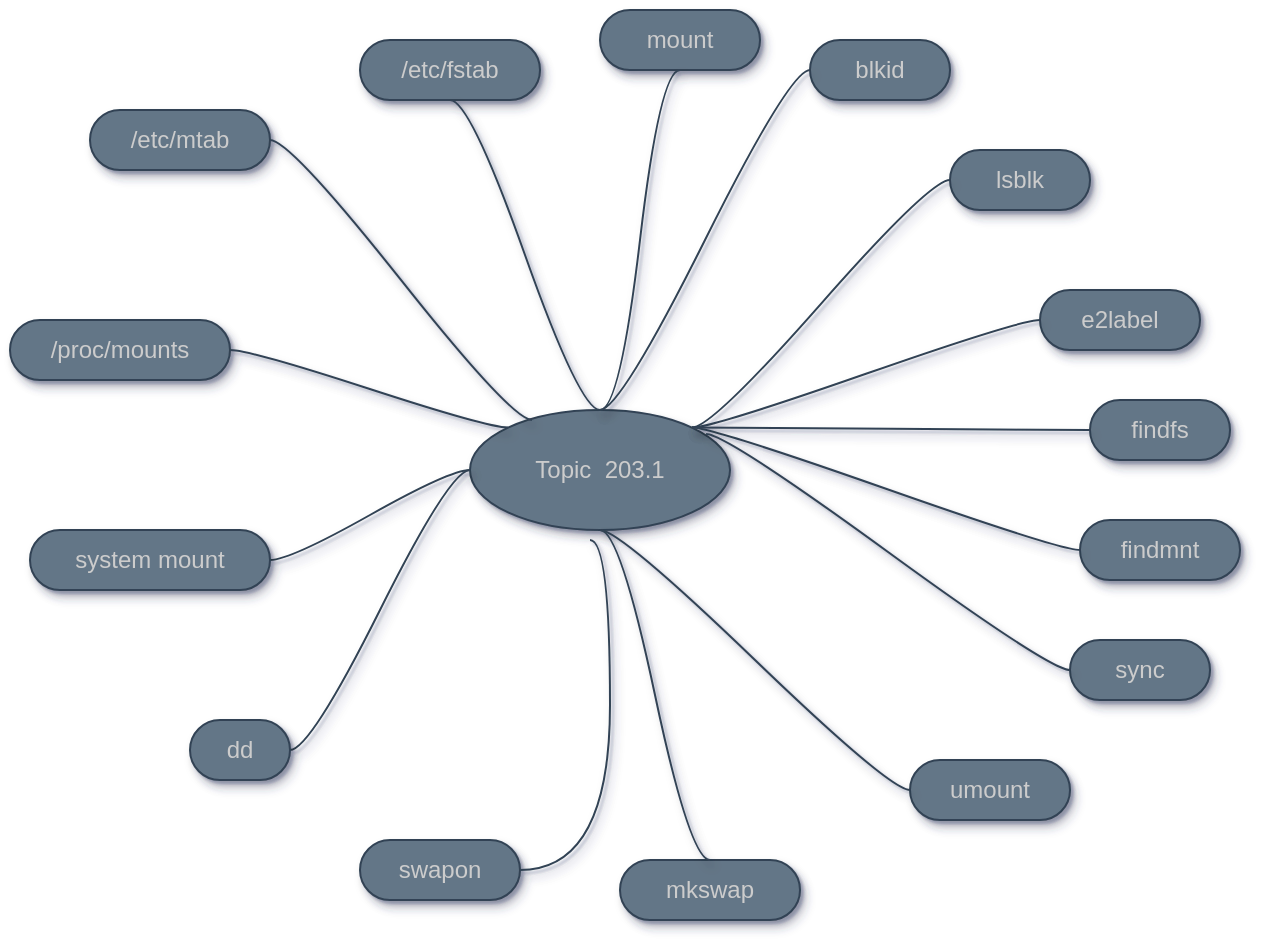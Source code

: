 <mxfile>
    <diagram id="bvMxqJy8REenpndCrTQX" name="Page-1">
        <mxGraphModel dx="1134" dy="1702" grid="1" gridSize="10" guides="1" tooltips="1" connect="1" arrows="1" fold="1" page="1" pageScale="1" pageWidth="850" pageHeight="1100" background="none" math="0" shadow="1">
            <root>
                <mxCell id="0"/>
                <mxCell id="1" parent="0"/>
                <mxCell id="8" value="Topic&amp;nbsp; 203.1" style="ellipse;whiteSpace=wrap;html=1;align=center;treeFolding=1;treeMoving=1;newEdgeStyle={&quot;edgeStyle&quot;:&quot;entityRelationEdgeStyle&quot;,&quot;startArrow&quot;:&quot;none&quot;,&quot;endArrow&quot;:&quot;none&quot;,&quot;segment&quot;:10,&quot;curved&quot;:1};fillColor=#647687;fontColor=#CCCCCC;strokeColor=#314354;shadow=1;sketch=0;" parent="1" vertex="1">
                    <mxGeometry x="420" y="-415" width="130" height="60" as="geometry"/>
                </mxCell>
                <mxCell id="66" value="" style="edgeStyle=entityRelationEdgeStyle;startArrow=none;endArrow=none;segment=10;curved=1;exitX=0;exitY=0.5;exitDx=0;exitDy=0;entryX=1;entryY=0.5;entryDx=0;entryDy=0;fillColor=#647687;strokeColor=#314354;shadow=1;fontColor=#CCCCCC;sketch=0;" parent="1" source="8" target="14" edge="1">
                    <mxGeometry relative="1" as="geometry">
                        <mxPoint x="251.2" y="129.5" as="sourcePoint"/>
                        <mxPoint x="120" y="-40" as="targetPoint"/>
                    </mxGeometry>
                </mxCell>
                <mxCell id="27" value="" style="edgeStyle=entityRelationEdgeStyle;startArrow=none;endArrow=none;segment=10;curved=1;entryX=1;entryY=0.5;entryDx=0;entryDy=0;exitX=0;exitY=0.5;exitDx=0;exitDy=0;fillColor=#647687;strokeColor=#314354;shadow=1;fontColor=#CCCCCC;sketch=0;" parent="1" source="8" target="16" edge="1">
                    <mxGeometry relative="1" as="geometry">
                        <mxPoint x="160" y="35" as="sourcePoint"/>
                    </mxGeometry>
                </mxCell>
                <mxCell id="14" value="system mount" style="whiteSpace=wrap;html=1;rounded=1;arcSize=50;align=center;verticalAlign=middle;strokeWidth=1;autosize=1;spacing=4;treeFolding=1;treeMoving=1;newEdgeStyle={&quot;edgeStyle&quot;:&quot;entityRelationEdgeStyle&quot;,&quot;startArrow&quot;:&quot;none&quot;,&quot;endArrow&quot;:&quot;none&quot;,&quot;segment&quot;:10,&quot;curved&quot;:1};fillColor=#647687;fontColor=#CCCCCC;strokeColor=#314354;shadow=1;sketch=0;" parent="1" vertex="1">
                    <mxGeometry x="200" y="-355" width="120" height="30" as="geometry"/>
                </mxCell>
                <mxCell id="16" value="dd" style="whiteSpace=wrap;html=1;rounded=1;arcSize=50;align=center;verticalAlign=middle;strokeWidth=1;autosize=1;spacing=4;treeFolding=1;treeMoving=1;newEdgeStyle={&quot;edgeStyle&quot;:&quot;entityRelationEdgeStyle&quot;,&quot;startArrow&quot;:&quot;none&quot;,&quot;endArrow&quot;:&quot;none&quot;,&quot;segment&quot;:10,&quot;curved&quot;:1};fillColor=#647687;fontColor=#CCCCCC;strokeColor=#314354;shadow=1;sketch=0;" parent="1" vertex="1">
                    <mxGeometry x="280" y="-260" width="50" height="30" as="geometry"/>
                </mxCell>
                <mxCell id="9" value="/etc/mtab" style="whiteSpace=wrap;html=1;rounded=1;arcSize=50;align=center;verticalAlign=middle;strokeWidth=1;autosize=1;spacing=4;treeFolding=1;treeMoving=1;newEdgeStyle={&quot;edgeStyle&quot;:&quot;entityRelationEdgeStyle&quot;,&quot;startArrow&quot;:&quot;none&quot;,&quot;endArrow&quot;:&quot;none&quot;,&quot;segment&quot;:10,&quot;curved&quot;:1};fillColor=#647687;fontColor=#CCCCCC;strokeColor=#314354;shadow=1;sketch=0;" parent="1" vertex="1">
                    <mxGeometry x="230" y="-565" width="90" height="30" as="geometry"/>
                </mxCell>
                <mxCell id="4" value="" style="edgeStyle=entityRelationEdgeStyle;startArrow=none;endArrow=none;segment=10;curved=1;exitX=0.238;exitY=0.083;exitDx=0;exitDy=0;fillColor=#647687;strokeColor=#314354;shadow=1;fontColor=#CCCCCC;sketch=0;exitPerimeter=0;" parent="1" source="8" target="9" edge="1">
                    <mxGeometry relative="1" as="geometry"/>
                </mxCell>
                <mxCell id="68" value="/proc/mounts" style="whiteSpace=wrap;html=1;rounded=1;arcSize=50;align=center;verticalAlign=middle;strokeWidth=1;autosize=1;spacing=4;treeFolding=1;treeMoving=1;newEdgeStyle={&quot;edgeStyle&quot;:&quot;entityRelationEdgeStyle&quot;,&quot;startArrow&quot;:&quot;none&quot;,&quot;endArrow&quot;:&quot;none&quot;,&quot;segment&quot;:10,&quot;curved&quot;:1};fillColor=#647687;fontColor=#CCCCCC;strokeColor=#314354;shadow=1;sketch=0;" parent="1" vertex="1">
                    <mxGeometry x="190" y="-460" width="110" height="30" as="geometry"/>
                </mxCell>
                <mxCell id="69" value="" style="edgeStyle=entityRelationEdgeStyle;startArrow=none;endArrow=none;segment=10;curved=1;exitX=0;exitY=0;exitDx=0;exitDy=0;fillColor=#647687;strokeColor=#314354;shadow=1;fontColor=#CCCCCC;sketch=0;" parent="1" source="8" target="68" edge="1">
                    <mxGeometry relative="1" as="geometry">
                        <mxPoint x="360" y="-555" as="sourcePoint"/>
                    </mxGeometry>
                </mxCell>
                <mxCell id="74" value="mount" style="whiteSpace=wrap;html=1;rounded=1;arcSize=50;align=center;verticalAlign=middle;strokeWidth=1;autosize=1;spacing=4;treeFolding=1;treeMoving=1;newEdgeStyle={&quot;edgeStyle&quot;:&quot;entityRelationEdgeStyle&quot;,&quot;startArrow&quot;:&quot;none&quot;,&quot;endArrow&quot;:&quot;none&quot;,&quot;segment&quot;:10,&quot;curved&quot;:1};fillColor=#647687;fontColor=#CCCCCC;strokeColor=#314354;shadow=1;sketch=0;" parent="1" vertex="1">
                    <mxGeometry x="485" y="-615" width="80" height="30" as="geometry"/>
                </mxCell>
                <mxCell id="75" value="" style="edgeStyle=entityRelationEdgeStyle;startArrow=none;endArrow=none;segment=10;curved=1;exitX=0.5;exitY=0;exitDx=0;exitDy=0;fillColor=#647687;strokeColor=#314354;shadow=1;fontColor=#CCCCCC;sketch=0;entryX=0.5;entryY=1;entryDx=0;entryDy=0;" parent="1" source="8" target="74" edge="1">
                    <mxGeometry relative="1" as="geometry">
                        <mxPoint x="469.02" y="-355" as="sourcePoint"/>
                    </mxGeometry>
                </mxCell>
                <mxCell id="76" value="/etc/fstab" style="whiteSpace=wrap;html=1;rounded=1;arcSize=50;align=center;verticalAlign=middle;strokeWidth=1;autosize=1;spacing=4;treeFolding=1;treeMoving=1;newEdgeStyle={&quot;edgeStyle&quot;:&quot;entityRelationEdgeStyle&quot;,&quot;startArrow&quot;:&quot;none&quot;,&quot;endArrow&quot;:&quot;none&quot;,&quot;segment&quot;:10,&quot;curved&quot;:1};fillColor=#647687;fontColor=#CCCCCC;strokeColor=#314354;shadow=1;sketch=0;" parent="1" vertex="1">
                    <mxGeometry x="365" y="-600" width="90" height="30" as="geometry"/>
                </mxCell>
                <mxCell id="77" value="" style="edgeStyle=entityRelationEdgeStyle;startArrow=none;endArrow=none;segment=10;curved=1;exitX=0.5;exitY=0;exitDx=0;exitDy=0;fillColor=#647687;strokeColor=#314354;shadow=1;fontColor=#CCCCCC;sketch=0;entryX=0.5;entryY=1;entryDx=0;entryDy=0;" parent="1" source="8" target="76" edge="1">
                    <mxGeometry relative="1" as="geometry">
                        <mxPoint x="595" y="-435" as="sourcePoint"/>
                    </mxGeometry>
                </mxCell>
                <mxCell id="78" value="blkid" style="whiteSpace=wrap;html=1;rounded=1;arcSize=50;align=center;verticalAlign=middle;strokeWidth=1;autosize=1;spacing=4;treeFolding=1;treeMoving=1;newEdgeStyle={&quot;edgeStyle&quot;:&quot;entityRelationEdgeStyle&quot;,&quot;startArrow&quot;:&quot;none&quot;,&quot;endArrow&quot;:&quot;none&quot;,&quot;segment&quot;:10,&quot;curved&quot;:1};fillColor=#647687;fontColor=#CCCCCC;strokeColor=#314354;shadow=1;sketch=0;" parent="1" vertex="1">
                    <mxGeometry x="590" y="-600" width="70" height="30" as="geometry"/>
                </mxCell>
                <mxCell id="79" value="" style="edgeStyle=entityRelationEdgeStyle;startArrow=none;endArrow=none;segment=10;curved=1;exitX=0.5;exitY=0;exitDx=0;exitDy=0;fillColor=#647687;strokeColor=#314354;fontColor=#CCCCCC;shadow=1;sketch=0;" parent="1" source="8" target="78" edge="1">
                    <mxGeometry relative="1" as="geometry">
                        <mxPoint x="640" y="-405" as="sourcePoint"/>
                    </mxGeometry>
                </mxCell>
                <mxCell id="81" value="lsblk" style="whiteSpace=wrap;html=1;rounded=1;arcSize=50;align=center;verticalAlign=middle;strokeWidth=1;autosize=1;spacing=4;treeFolding=1;treeMoving=1;newEdgeStyle={&quot;edgeStyle&quot;:&quot;entityRelationEdgeStyle&quot;,&quot;startArrow&quot;:&quot;none&quot;,&quot;endArrow&quot;:&quot;none&quot;,&quot;segment&quot;:10,&quot;curved&quot;:1};fillColor=#647687;fontColor=#CCCCCC;strokeColor=#314354;shadow=1;sketch=0;" parent="1" vertex="1">
                    <mxGeometry x="660" y="-545" width="70" height="30" as="geometry"/>
                </mxCell>
                <mxCell id="82" value="" style="edgeStyle=entityRelationEdgeStyle;startArrow=none;endArrow=none;segment=10;curved=1;exitX=1;exitY=0;exitDx=0;exitDy=0;fillColor=#647687;strokeColor=#314354;shadow=1;fontColor=#CCCCCC;sketch=0;" parent="1" source="8" target="81" edge="1">
                    <mxGeometry relative="1" as="geometry">
                        <mxPoint x="630" y="-375" as="sourcePoint"/>
                    </mxGeometry>
                </mxCell>
                <mxCell id="83" value="e2label" style="whiteSpace=wrap;html=1;rounded=1;arcSize=50;align=center;verticalAlign=middle;strokeWidth=1;autosize=1;spacing=4;treeFolding=1;treeMoving=1;newEdgeStyle={&quot;edgeStyle&quot;:&quot;entityRelationEdgeStyle&quot;,&quot;startArrow&quot;:&quot;none&quot;,&quot;endArrow&quot;:&quot;none&quot;,&quot;segment&quot;:10,&quot;curved&quot;:1};fillColor=#647687;fontColor=#CCCCCC;strokeColor=#314354;shadow=1;sketch=0;" parent="1" vertex="1">
                    <mxGeometry x="705" y="-475" width="80" height="30" as="geometry"/>
                </mxCell>
                <mxCell id="84" value="" style="edgeStyle=entityRelationEdgeStyle;startArrow=none;endArrow=none;segment=10;curved=1;exitX=1;exitY=0;exitDx=0;exitDy=0;fillColor=#647687;strokeColor=#314354;shadow=1;fontColor=#CCCCCC;sketch=0;" parent="1" source="8" target="83" edge="1">
                    <mxGeometry relative="1" as="geometry">
                        <mxPoint x="540.962" y="-396.213" as="sourcePoint"/>
                    </mxGeometry>
                </mxCell>
                <mxCell id="85" value="umount" style="whiteSpace=wrap;html=1;rounded=1;arcSize=50;align=center;verticalAlign=middle;strokeWidth=1;autosize=1;spacing=4;treeFolding=1;treeMoving=1;newEdgeStyle={&quot;edgeStyle&quot;:&quot;entityRelationEdgeStyle&quot;,&quot;startArrow&quot;:&quot;none&quot;,&quot;endArrow&quot;:&quot;none&quot;,&quot;segment&quot;:10,&quot;curved&quot;:1};fillColor=#647687;fontColor=#CCCCCC;strokeColor=#314354;shadow=1;sketch=0;" parent="1" vertex="1">
                    <mxGeometry x="640" y="-240" width="80" height="30" as="geometry"/>
                </mxCell>
                <mxCell id="86" value="" style="edgeStyle=entityRelationEdgeStyle;startArrow=none;endArrow=none;segment=10;curved=1;exitX=0.5;exitY=1;exitDx=0;exitDy=0;fillColor=#647687;strokeColor=#314354;shadow=1;fontColor=#CCCCCC;sketch=0;" parent="1" source="8" target="85" edge="1">
                    <mxGeometry relative="1" as="geometry">
                        <mxPoint x="540.962" y="-396.213" as="sourcePoint"/>
                    </mxGeometry>
                </mxCell>
                <mxCell id="88" value="findmnt" style="whiteSpace=wrap;html=1;rounded=1;arcSize=50;align=center;verticalAlign=middle;strokeWidth=1;autosize=1;spacing=4;treeFolding=1;treeMoving=1;newEdgeStyle={&quot;edgeStyle&quot;:&quot;entityRelationEdgeStyle&quot;,&quot;startArrow&quot;:&quot;none&quot;,&quot;endArrow&quot;:&quot;none&quot;,&quot;segment&quot;:10,&quot;curved&quot;:1};fillColor=#647687;fontColor=#CCCCCC;strokeColor=#314354;shadow=1;sketch=0;" parent="1" vertex="1">
                    <mxGeometry x="725" y="-360" width="80" height="30" as="geometry"/>
                </mxCell>
                <mxCell id="89" value="" style="edgeStyle=entityRelationEdgeStyle;startArrow=none;endArrow=none;segment=10;curved=1;exitX=1;exitY=0;exitDx=0;exitDy=0;fillColor=#647687;strokeColor=#314354;shadow=1;fontColor=#CCCCCC;sketch=0;" parent="1" source="8" target="88" edge="1">
                    <mxGeometry relative="1" as="geometry">
                        <mxPoint x="530.002" y="-271.213" as="sourcePoint"/>
                    </mxGeometry>
                </mxCell>
                <mxCell id="93" value="findfs" style="whiteSpace=wrap;html=1;rounded=1;arcSize=50;align=center;verticalAlign=middle;strokeWidth=1;autosize=1;spacing=4;treeFolding=1;treeMoving=1;newEdgeStyle={&quot;edgeStyle&quot;:&quot;entityRelationEdgeStyle&quot;,&quot;startArrow&quot;:&quot;none&quot;,&quot;endArrow&quot;:&quot;none&quot;,&quot;segment&quot;:10,&quot;curved&quot;:1};fillColor=#647687;fontColor=#CCCCCC;strokeColor=#314354;shadow=1;sketch=0;" parent="1" vertex="1">
                    <mxGeometry x="730" y="-420" width="70" height="30" as="geometry"/>
                </mxCell>
                <mxCell id="94" value="" style="edgeStyle=entityRelationEdgeStyle;startArrow=none;endArrow=none;segment=10;curved=1;exitX=1;exitY=0;exitDx=0;exitDy=0;fillColor=#647687;strokeColor=#314354;shadow=1;fontColor=#CCCCCC;sketch=0;" parent="1" source="8" target="93" edge="1">
                    <mxGeometry relative="1" as="geometry">
                        <mxPoint x="550.962" y="-386.213" as="sourcePoint"/>
                    </mxGeometry>
                </mxCell>
                <mxCell id="96" value="sync" style="whiteSpace=wrap;html=1;rounded=1;arcSize=50;align=center;verticalAlign=middle;strokeWidth=1;autosize=1;spacing=4;treeFolding=1;treeMoving=1;newEdgeStyle={&quot;edgeStyle&quot;:&quot;entityRelationEdgeStyle&quot;,&quot;startArrow&quot;:&quot;none&quot;,&quot;endArrow&quot;:&quot;none&quot;,&quot;segment&quot;:10,&quot;curved&quot;:1};fillColor=#647687;fontColor=#CCCCCC;strokeColor=#314354;shadow=1;sketch=0;" parent="1" vertex="1">
                    <mxGeometry x="720.0" y="-300" width="70" height="30" as="geometry"/>
                </mxCell>
                <mxCell id="97" value="" style="edgeStyle=entityRelationEdgeStyle;startArrow=none;endArrow=none;segment=10;curved=1;exitX=0.908;exitY=0.2;exitDx=0;exitDy=0;exitPerimeter=0;fillColor=#647687;strokeColor=#314354;shadow=1;fontColor=#CCCCCC;sketch=0;" parent="1" source="8" target="96" edge="1">
                    <mxGeometry relative="1" as="geometry">
                        <mxPoint x="540.962" y="-396.213" as="sourcePoint"/>
                    </mxGeometry>
                </mxCell>
                <mxCell id="98" value="mkswap" style="whiteSpace=wrap;html=1;rounded=1;arcSize=50;align=center;verticalAlign=middle;strokeWidth=1;autosize=1;spacing=4;treeFolding=1;treeMoving=1;newEdgeStyle={&quot;edgeStyle&quot;:&quot;entityRelationEdgeStyle&quot;,&quot;startArrow&quot;:&quot;none&quot;,&quot;endArrow&quot;:&quot;none&quot;,&quot;segment&quot;:10,&quot;curved&quot;:1};fillColor=#647687;fontColor=#CCCCCC;strokeColor=#314354;shadow=1;sketch=0;" parent="1" vertex="1">
                    <mxGeometry x="495.0" y="-190" width="90" height="30" as="geometry"/>
                </mxCell>
                <mxCell id="99" value="" style="edgeStyle=entityRelationEdgeStyle;startArrow=none;endArrow=none;segment=10;curved=1;exitX=0.5;exitY=1;exitDx=0;exitDy=0;fillColor=#647687;strokeColor=#314354;shadow=1;fontColor=#CCCCCC;sketch=0;entryX=0.5;entryY=0;entryDx=0;entryDy=0;" parent="1" source="8" target="98" edge="1">
                    <mxGeometry relative="1" as="geometry">
                        <mxPoint x="490.002" y="-210.003" as="sourcePoint"/>
                    </mxGeometry>
                </mxCell>
                <mxCell id="100" value="swapon" style="whiteSpace=wrap;html=1;rounded=1;arcSize=50;align=center;verticalAlign=middle;strokeWidth=1;autosize=1;spacing=4;treeFolding=1;treeMoving=1;newEdgeStyle={&quot;edgeStyle&quot;:&quot;entityRelationEdgeStyle&quot;,&quot;startArrow&quot;:&quot;none&quot;,&quot;endArrow&quot;:&quot;none&quot;,&quot;segment&quot;:10,&quot;curved&quot;:1};fillColor=#647687;fontColor=#CCCCCC;strokeColor=#314354;shadow=1;sketch=0;" parent="1" vertex="1">
                    <mxGeometry x="365.0" y="-200" width="80" height="30" as="geometry"/>
                </mxCell>
                <mxCell id="101" value="" style="edgeStyle=entityRelationEdgeStyle;startArrow=none;endArrow=none;segment=10;curved=1;fillColor=#647687;strokeColor=#314354;shadow=1;fontColor=#CCCCCC;sketch=0;" parent="1" target="100" edge="1">
                    <mxGeometry relative="1" as="geometry">
                        <mxPoint x="480" y="-350" as="sourcePoint"/>
                    </mxGeometry>
                </mxCell>
            </root>
        </mxGraphModel>
    </diagram>
</mxfile>